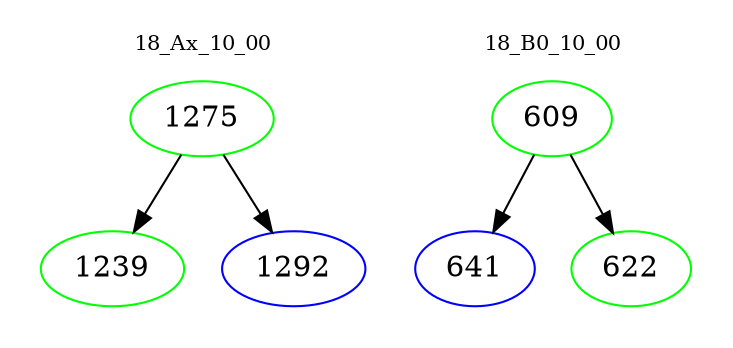 digraph{
subgraph cluster_0 {
color = white
label = "18_Ax_10_00";
fontsize=10;
T0_1275 [label="1275", color="green"]
T0_1275 -> T0_1239 [color="black"]
T0_1239 [label="1239", color="green"]
T0_1275 -> T0_1292 [color="black"]
T0_1292 [label="1292", color="blue"]
}
subgraph cluster_1 {
color = white
label = "18_B0_10_00";
fontsize=10;
T1_609 [label="609", color="green"]
T1_609 -> T1_641 [color="black"]
T1_641 [label="641", color="blue"]
T1_609 -> T1_622 [color="black"]
T1_622 [label="622", color="green"]
}
}
